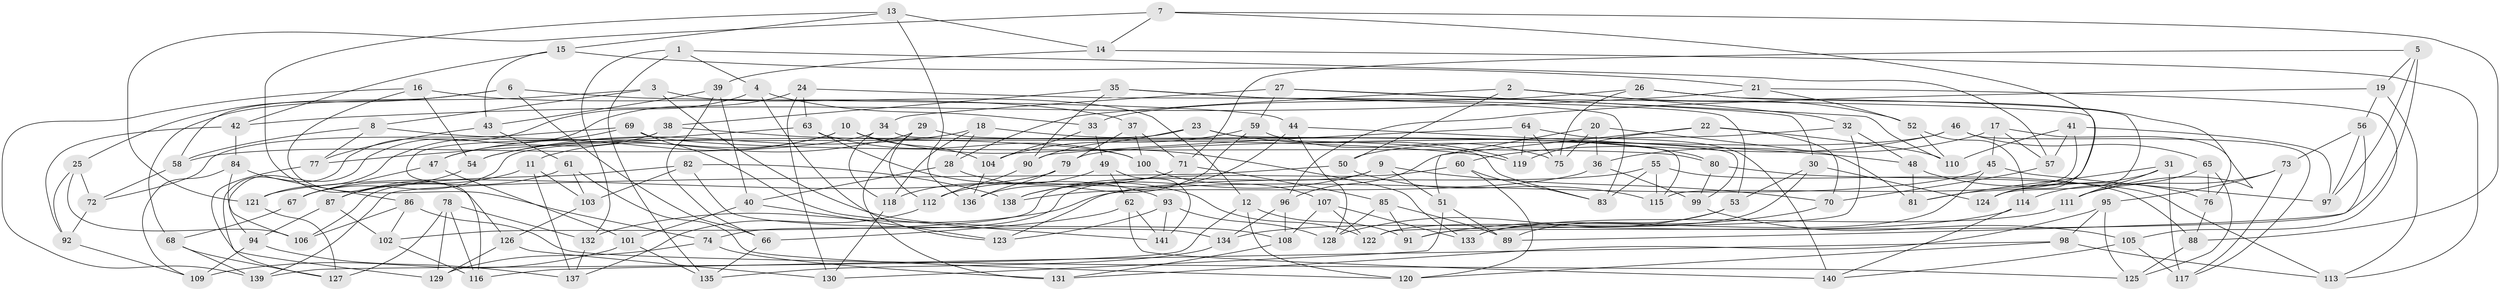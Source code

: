 // Generated by graph-tools (version 1.1) at 2025/38/03/09/25 02:38:07]
// undirected, 141 vertices, 282 edges
graph export_dot {
graph [start="1"]
  node [color=gray90,style=filled];
  1;
  2;
  3;
  4;
  5;
  6;
  7;
  8;
  9;
  10;
  11;
  12;
  13;
  14;
  15;
  16;
  17;
  18;
  19;
  20;
  21;
  22;
  23;
  24;
  25;
  26;
  27;
  28;
  29;
  30;
  31;
  32;
  33;
  34;
  35;
  36;
  37;
  38;
  39;
  40;
  41;
  42;
  43;
  44;
  45;
  46;
  47;
  48;
  49;
  50;
  51;
  52;
  53;
  54;
  55;
  56;
  57;
  58;
  59;
  60;
  61;
  62;
  63;
  64;
  65;
  66;
  67;
  68;
  69;
  70;
  71;
  72;
  73;
  74;
  75;
  76;
  77;
  78;
  79;
  80;
  81;
  82;
  83;
  84;
  85;
  86;
  87;
  88;
  89;
  90;
  91;
  92;
  93;
  94;
  95;
  96;
  97;
  98;
  99;
  100;
  101;
  102;
  103;
  104;
  105;
  106;
  107;
  108;
  109;
  110;
  111;
  112;
  113;
  114;
  115;
  116;
  117;
  118;
  119;
  120;
  121;
  122;
  123;
  124;
  125;
  126;
  127;
  128;
  129;
  130;
  131;
  132;
  133;
  134;
  135;
  136;
  137;
  138;
  139;
  140;
  141;
  1 -- 57;
  1 -- 132;
  1 -- 135;
  1 -- 4;
  2 -- 28;
  2 -- 32;
  2 -- 52;
  2 -- 50;
  3 -- 108;
  3 -- 8;
  3 -- 68;
  3 -- 12;
  4 -- 127;
  4 -- 123;
  4 -- 33;
  5 -- 71;
  5 -- 91;
  5 -- 97;
  5 -- 19;
  6 -- 58;
  6 -- 66;
  6 -- 25;
  6 -- 44;
  7 -- 88;
  7 -- 81;
  7 -- 14;
  7 -- 121;
  8 -- 58;
  8 -- 119;
  8 -- 77;
  9 -- 138;
  9 -- 70;
  9 -- 102;
  9 -- 51;
  10 -- 11;
  10 -- 47;
  10 -- 104;
  10 -- 133;
  11 -- 103;
  11 -- 67;
  11 -- 137;
  12 -- 120;
  12 -- 139;
  12 -- 91;
  13 -- 15;
  13 -- 14;
  13 -- 136;
  13 -- 126;
  14 -- 39;
  14 -- 113;
  15 -- 21;
  15 -- 43;
  15 -- 42;
  16 -- 74;
  16 -- 54;
  16 -- 37;
  16 -- 139;
  17 -- 57;
  17 -- 76;
  17 -- 45;
  17 -- 36;
  18 -- 54;
  18 -- 28;
  18 -- 80;
  18 -- 118;
  19 -- 113;
  19 -- 96;
  19 -- 56;
  20 -- 75;
  20 -- 51;
  20 -- 36;
  20 -- 81;
  21 -- 105;
  21 -- 42;
  21 -- 52;
  22 -- 110;
  22 -- 70;
  22 -- 96;
  22 -- 119;
  23 -- 99;
  23 -- 119;
  23 -- 90;
  23 -- 67;
  24 -- 124;
  24 -- 94;
  24 -- 130;
  24 -- 63;
  25 -- 92;
  25 -- 72;
  25 -- 106;
  26 -- 75;
  26 -- 33;
  26 -- 124;
  26 -- 111;
  27 -- 30;
  27 -- 110;
  27 -- 59;
  27 -- 34;
  28 -- 122;
  28 -- 40;
  29 -- 112;
  29 -- 131;
  29 -- 83;
  29 -- 54;
  30 -- 53;
  30 -- 124;
  30 -- 122;
  31 -- 81;
  31 -- 111;
  31 -- 117;
  31 -- 124;
  32 -- 48;
  32 -- 79;
  32 -- 122;
  33 -- 104;
  33 -- 49;
  34 -- 118;
  34 -- 58;
  34 -- 115;
  35 -- 83;
  35 -- 38;
  35 -- 53;
  35 -- 90;
  36 -- 138;
  36 -- 99;
  37 -- 71;
  37 -- 79;
  37 -- 100;
  38 -- 47;
  38 -- 116;
  38 -- 100;
  39 -- 66;
  39 -- 43;
  39 -- 40;
  40 -- 101;
  40 -- 123;
  41 -- 57;
  41 -- 110;
  41 -- 97;
  41 -- 115;
  42 -- 92;
  42 -- 84;
  43 -- 61;
  43 -- 77;
  44 -- 138;
  44 -- 128;
  44 -- 48;
  45 -- 133;
  45 -- 97;
  45 -- 132;
  46 -- 65;
  46 -- 60;
  46 -- 50;
  46 -- 117;
  47 -- 67;
  47 -- 101;
  48 -- 76;
  48 -- 81;
  49 -- 141;
  49 -- 62;
  49 -- 118;
  50 -- 139;
  50 -- 115;
  51 -- 130;
  51 -- 89;
  52 -- 114;
  52 -- 110;
  53 -- 128;
  53 -- 89;
  54 -- 87;
  55 -- 83;
  55 -- 115;
  55 -- 88;
  55 -- 123;
  56 -- 73;
  56 -- 89;
  56 -- 97;
  57 -- 70;
  58 -- 72;
  59 -- 136;
  59 -- 104;
  59 -- 75;
  60 -- 74;
  60 -- 83;
  60 -- 120;
  61 -- 87;
  61 -- 120;
  61 -- 103;
  62 -- 66;
  62 -- 140;
  62 -- 141;
  63 -- 77;
  63 -- 100;
  63 -- 93;
  64 -- 90;
  64 -- 140;
  64 -- 75;
  64 -- 119;
  65 -- 125;
  65 -- 76;
  65 -- 114;
  66 -- 135;
  67 -- 68;
  68 -- 139;
  68 -- 127;
  69 -- 72;
  69 -- 80;
  69 -- 121;
  69 -- 141;
  70 -- 91;
  71 -- 112;
  71 -- 85;
  72 -- 92;
  73 -- 111;
  73 -- 95;
  73 -- 117;
  74 -- 131;
  74 -- 129;
  76 -- 88;
  77 -- 129;
  78 -- 132;
  78 -- 127;
  78 -- 116;
  78 -- 129;
  79 -- 121;
  79 -- 136;
  80 -- 113;
  80 -- 99;
  82 -- 103;
  82 -- 106;
  82 -- 138;
  82 -- 134;
  84 -- 109;
  84 -- 86;
  84 -- 106;
  85 -- 91;
  85 -- 89;
  85 -- 128;
  86 -- 106;
  86 -- 102;
  86 -- 125;
  87 -- 94;
  87 -- 102;
  88 -- 125;
  90 -- 112;
  92 -- 109;
  93 -- 123;
  93 -- 141;
  93 -- 128;
  94 -- 109;
  94 -- 137;
  95 -- 125;
  95 -- 131;
  95 -- 98;
  96 -- 134;
  96 -- 108;
  98 -- 113;
  98 -- 116;
  98 -- 120;
  99 -- 105;
  100 -- 107;
  101 -- 109;
  101 -- 135;
  102 -- 116;
  103 -- 126;
  104 -- 136;
  105 -- 117;
  105 -- 140;
  107 -- 133;
  107 -- 122;
  107 -- 108;
  108 -- 131;
  111 -- 133;
  112 -- 137;
  114 -- 140;
  114 -- 134;
  118 -- 130;
  121 -- 127;
  126 -- 129;
  126 -- 130;
  132 -- 137;
  134 -- 135;
}
